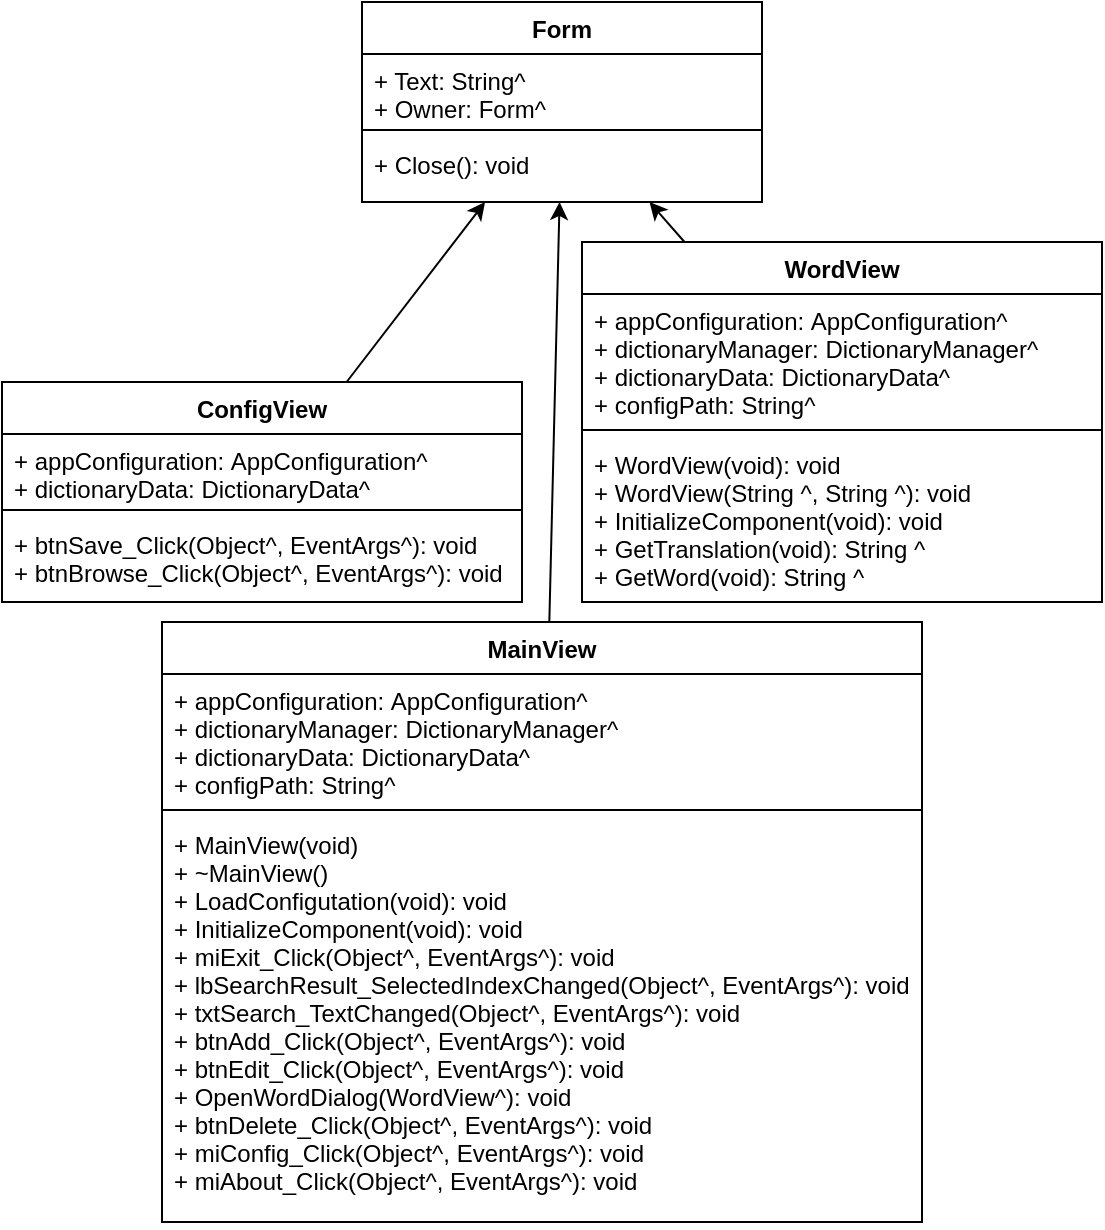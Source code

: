 <mxfile>
    <diagram id="ZOe3e9Nt5xJ0zLPup9kG" name="Page-1">
        <mxGraphModel dx="1290" dy="910" grid="1" gridSize="10" guides="1" tooltips="1" connect="1" arrows="1" fold="1" page="1" pageScale="1" pageWidth="850" pageHeight="1100" math="0" shadow="0">
            <root>
                <mxCell id="0"/>
                <mxCell id="1" parent="0"/>
                <mxCell id="14" value="Form" style="swimlane;fontStyle=1;align=center;verticalAlign=top;childLayout=stackLayout;horizontal=1;startSize=26;horizontalStack=0;resizeParent=1;resizeParentMax=0;resizeLast=0;collapsible=1;marginBottom=0;" parent="1" vertex="1">
                    <mxGeometry x="300" y="20" width="200" height="100" as="geometry">
                        <mxRectangle x="330" y="30" width="60" height="26" as="alternateBounds"/>
                    </mxGeometry>
                </mxCell>
                <mxCell id="15" value="+ Text: String^&#10;+ Owner: Form^" style="text;strokeColor=none;fillColor=none;align=left;verticalAlign=top;spacingLeft=4;spacingRight=4;overflow=hidden;rotatable=0;points=[[0,0.5],[1,0.5]];portConstraint=eastwest;" parent="14" vertex="1">
                    <mxGeometry y="26" width="200" height="34" as="geometry"/>
                </mxCell>
                <mxCell id="16" value="" style="line;strokeWidth=1;fillColor=none;align=left;verticalAlign=middle;spacingTop=-1;spacingLeft=3;spacingRight=3;rotatable=0;labelPosition=right;points=[];portConstraint=eastwest;" parent="14" vertex="1">
                    <mxGeometry y="60" width="200" height="8" as="geometry"/>
                </mxCell>
                <mxCell id="17" value="+ Close(): void" style="text;strokeColor=none;fillColor=none;align=left;verticalAlign=top;spacingLeft=4;spacingRight=4;overflow=hidden;rotatable=0;points=[[0,0.5],[1,0.5]];portConstraint=eastwest;" parent="14" vertex="1">
                    <mxGeometry y="68" width="200" height="32" as="geometry"/>
                </mxCell>
                <mxCell id="34" style="edgeStyle=none;html=1;" parent="1" source="22" target="14" edge="1">
                    <mxGeometry relative="1" as="geometry"/>
                </mxCell>
                <mxCell id="22" value="MainView" style="swimlane;fontStyle=1;align=center;verticalAlign=top;childLayout=stackLayout;horizontal=1;startSize=26;horizontalStack=0;resizeParent=1;resizeParentMax=0;resizeLast=0;collapsible=1;marginBottom=0;" parent="1" vertex="1">
                    <mxGeometry x="200" y="330" width="380" height="300" as="geometry">
                        <mxRectangle x="260" y="220" width="90" height="26" as="alternateBounds"/>
                    </mxGeometry>
                </mxCell>
                <mxCell id="23" value="+ appConfiguration: AppConfiguration^&#10;+ dictionaryManager: DictionaryManager^&#10;+ dictionaryData: DictionaryData^&#10;+ configPath: String^" style="text;strokeColor=none;fillColor=none;align=left;verticalAlign=top;spacingLeft=4;spacingRight=4;overflow=hidden;rotatable=0;points=[[0,0.5],[1,0.5]];portConstraint=eastwest;" parent="22" vertex="1">
                    <mxGeometry y="26" width="380" height="64" as="geometry"/>
                </mxCell>
                <mxCell id="24" value="" style="line;strokeWidth=1;fillColor=none;align=left;verticalAlign=middle;spacingTop=-1;spacingLeft=3;spacingRight=3;rotatable=0;labelPosition=right;points=[];portConstraint=eastwest;" parent="22" vertex="1">
                    <mxGeometry y="90" width="380" height="8" as="geometry"/>
                </mxCell>
                <mxCell id="25" value="+ MainView(void)&#10;+ ~MainView()&#10;+ LoadConfigutation(void): void&#10;+ InitializeComponent(void): void&#10;+ miExit_Click(Object^, EventArgs^): void&#10;+ lbSearchResult_SelectedIndexChanged(Object^, EventArgs^): void&#10;+ txtSearch_TextChanged(Object^, EventArgs^): void&#10;+ btnAdd_Click(Object^, EventArgs^): void&#10;+ btnEdit_Click(Object^, EventArgs^): void&#10;+ OpenWordDialog(WordView^): void&#10;+ btnDelete_Click(Object^, EventArgs^): void&#10;+ miConfig_Click(Object^, EventArgs^): void&#10;+ miAbout_Click(Object^, EventArgs^): void " style="text;strokeColor=none;fillColor=none;align=left;verticalAlign=top;spacingLeft=4;spacingRight=4;overflow=hidden;rotatable=0;points=[[0,0.5],[1,0.5]];portConstraint=eastwest;" parent="22" vertex="1">
                    <mxGeometry y="98" width="380" height="202" as="geometry"/>
                </mxCell>
                <mxCell id="32" style="edgeStyle=none;html=1;" parent="1" source="28" target="14" edge="1">
                    <mxGeometry relative="1" as="geometry"/>
                </mxCell>
                <mxCell id="28" value="ConfigView&#10;" style="swimlane;fontStyle=1;align=center;verticalAlign=top;childLayout=stackLayout;horizontal=1;startSize=26;horizontalStack=0;resizeParent=1;resizeParentMax=0;resizeLast=0;collapsible=1;marginBottom=0;" parent="1" vertex="1">
                    <mxGeometry x="120" y="210" width="260" height="110" as="geometry">
                        <mxRectangle x="150" y="150" width="100" height="26" as="alternateBounds"/>
                    </mxGeometry>
                </mxCell>
                <mxCell id="29" value="+ appConfiguration: AppConfiguration^&#10;+ dictionaryData: DictionaryData^" style="text;strokeColor=none;fillColor=none;align=left;verticalAlign=top;spacingLeft=4;spacingRight=4;overflow=hidden;rotatable=0;points=[[0,0.5],[1,0.5]];portConstraint=eastwest;" parent="28" vertex="1">
                    <mxGeometry y="26" width="260" height="34" as="geometry"/>
                </mxCell>
                <mxCell id="30" value="" style="line;strokeWidth=1;fillColor=none;align=left;verticalAlign=middle;spacingTop=-1;spacingLeft=3;spacingRight=3;rotatable=0;labelPosition=right;points=[];portConstraint=eastwest;" parent="28" vertex="1">
                    <mxGeometry y="60" width="260" height="8" as="geometry"/>
                </mxCell>
                <mxCell id="31" value="+ btnSave_Click(Object^, EventArgs^): void&#10;+ btnBrowse_Click(Object^, EventArgs^): void" style="text;strokeColor=none;fillColor=none;align=left;verticalAlign=top;spacingLeft=4;spacingRight=4;overflow=hidden;rotatable=0;points=[[0,0.5],[1,0.5]];portConstraint=eastwest;" parent="28" vertex="1">
                    <mxGeometry y="68" width="260" height="42" as="geometry"/>
                </mxCell>
                <mxCell id="40" style="edgeStyle=none;html=1;" parent="1" source="35" target="14" edge="1">
                    <mxGeometry relative="1" as="geometry"/>
                </mxCell>
                <mxCell id="35" value="WordView" style="swimlane;fontStyle=1;align=center;verticalAlign=top;childLayout=stackLayout;horizontal=1;startSize=26;horizontalStack=0;resizeParent=1;resizeParentMax=0;resizeLast=0;collapsible=1;marginBottom=0;" parent="1" vertex="1">
                    <mxGeometry x="410" y="140" width="260" height="180" as="geometry">
                        <mxRectangle x="480" y="150" width="90" height="26" as="alternateBounds"/>
                    </mxGeometry>
                </mxCell>
                <mxCell id="36" value="+ appConfiguration: AppConfiguration^&#10;+ dictionaryManager: DictionaryManager^&#10;+ dictionaryData: DictionaryData^&#10;+ configPath: String^" style="text;strokeColor=none;fillColor=none;align=left;verticalAlign=top;spacingLeft=4;spacingRight=4;overflow=hidden;rotatable=0;points=[[0,0.5],[1,0.5]];portConstraint=eastwest;" parent="35" vertex="1">
                    <mxGeometry y="26" width="260" height="64" as="geometry"/>
                </mxCell>
                <mxCell id="37" value="" style="line;strokeWidth=1;fillColor=none;align=left;verticalAlign=middle;spacingTop=-1;spacingLeft=3;spacingRight=3;rotatable=0;labelPosition=right;points=[];portConstraint=eastwest;" parent="35" vertex="1">
                    <mxGeometry y="90" width="260" height="8" as="geometry"/>
                </mxCell>
                <mxCell id="38" value="+ WordView(void): void&#10;+ WordView(String ^, String ^): void&#10;+ InitializeComponent(void): void&#10;+ GetTranslation(void): String ^&#10;+ GetWord(void): String ^" style="text;strokeColor=none;fillColor=none;align=left;verticalAlign=top;spacingLeft=4;spacingRight=4;overflow=hidden;rotatable=0;points=[[0,0.5],[1,0.5]];portConstraint=eastwest;" parent="35" vertex="1">
                    <mxGeometry y="98" width="260" height="82" as="geometry"/>
                </mxCell>
            </root>
        </mxGraphModel>
    </diagram>
</mxfile>